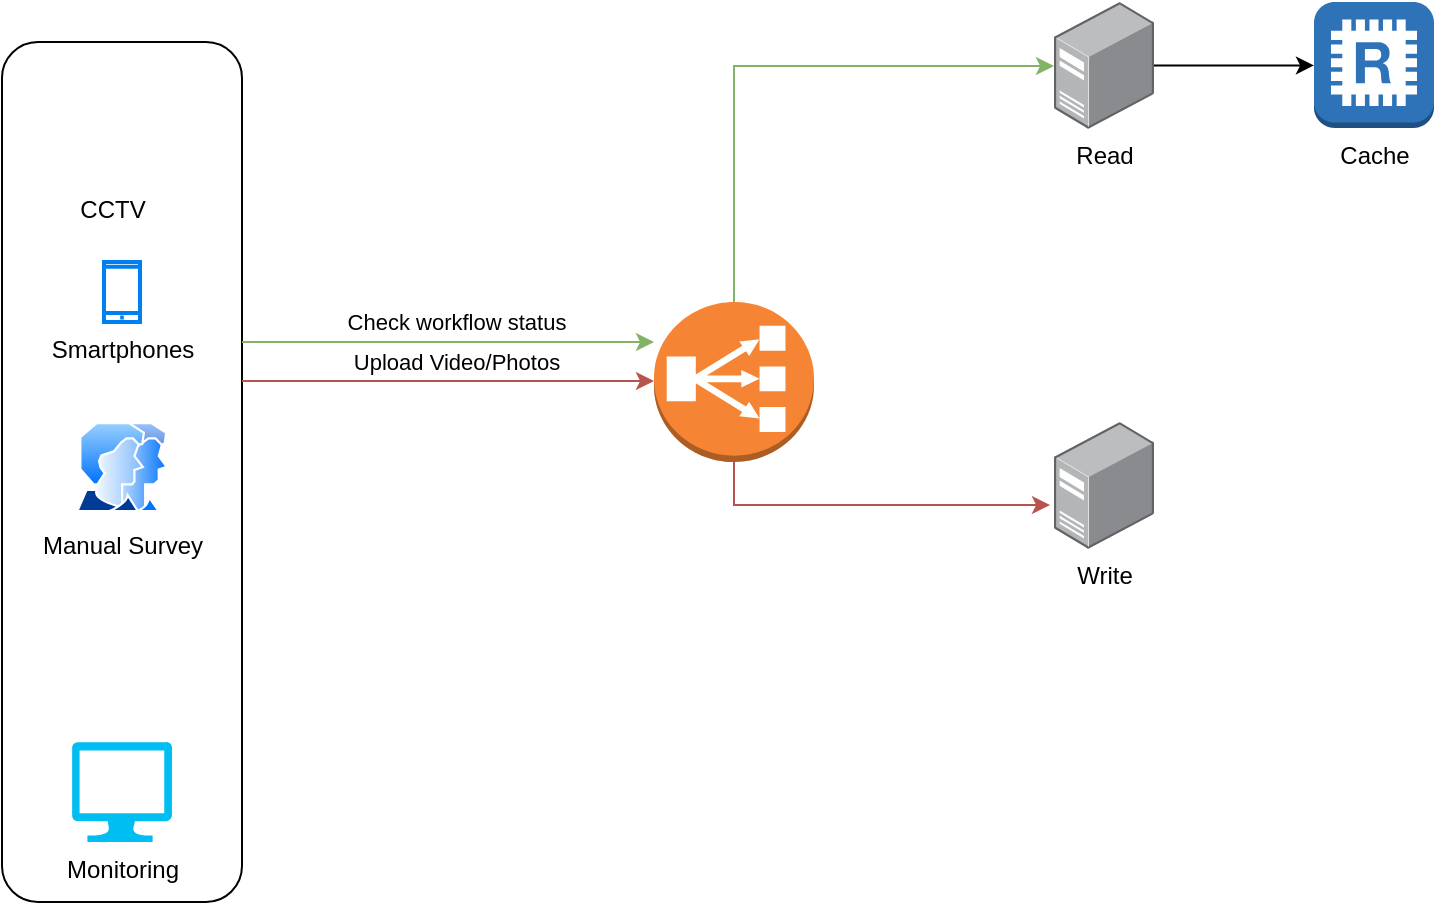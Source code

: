 <mxfile version="24.7.7">
  <diagram name="Page-1" id="UKjYGzklQM2FpbFOX81e">
    <mxGraphModel dx="954" dy="1809" grid="1" gridSize="10" guides="1" tooltips="1" connect="1" arrows="1" fold="1" page="1" pageScale="1" pageWidth="827" pageHeight="1169" math="0" shadow="0">
      <root>
        <mxCell id="0" />
        <mxCell id="1" parent="0" />
        <mxCell id="4WXzgT_EGoFBkS3j9maR-25" value="" style="outlineConnect=0;dashed=0;verticalLabelPosition=bottom;verticalAlign=top;align=center;html=1;shape=mxgraph.aws3.classic_load_balancer;fillColor=#F58534;gradientColor=none;" vertex="1" parent="1">
          <mxGeometry x="620" y="-60" width="80" height="80" as="geometry" />
        </mxCell>
        <mxCell id="4WXzgT_EGoFBkS3j9maR-56" value="" style="edgeStyle=orthogonalEdgeStyle;rounded=0;orthogonalLoop=1;jettySize=auto;html=1;" edge="1" parent="1" source="4WXzgT_EGoFBkS3j9maR-30" target="4WXzgT_EGoFBkS3j9maR-32">
          <mxGeometry relative="1" as="geometry">
            <Array as="points">
              <mxPoint x="910" y="-178" />
              <mxPoint x="910" y="-178" />
            </Array>
          </mxGeometry>
        </mxCell>
        <mxCell id="4WXzgT_EGoFBkS3j9maR-30" value="Read" style="image;points=[];aspect=fixed;html=1;align=center;shadow=0;dashed=0;image=img/lib/allied_telesis/computer_and_terminals/Server_Desktop.svg;" vertex="1" parent="1">
          <mxGeometry x="820" y="-210" width="50" height="63.38" as="geometry" />
        </mxCell>
        <mxCell id="4WXzgT_EGoFBkS3j9maR-31" value="Write" style="image;points=[];aspect=fixed;html=1;align=center;shadow=0;dashed=0;image=img/lib/allied_telesis/computer_and_terminals/Server_Desktop.svg;" vertex="1" parent="1">
          <mxGeometry x="820" width="50" height="63.38" as="geometry" />
        </mxCell>
        <mxCell id="4WXzgT_EGoFBkS3j9maR-32" value="Cache" style="outlineConnect=0;dashed=0;verticalLabelPosition=bottom;verticalAlign=top;align=center;html=1;shape=mxgraph.aws3.redis;fillColor=#2E73B8;gradientColor=none;" vertex="1" parent="1">
          <mxGeometry x="950" y="-210" width="60" height="63" as="geometry" />
        </mxCell>
        <mxCell id="4WXzgT_EGoFBkS3j9maR-43" value="" style="rounded=1;whiteSpace=wrap;html=1;" vertex="1" parent="1">
          <mxGeometry x="294" y="-190" width="120" height="430" as="geometry" />
        </mxCell>
        <mxCell id="4WXzgT_EGoFBkS3j9maR-45" value="Monitoring" style="verticalLabelPosition=bottom;html=1;verticalAlign=top;align=center;strokeColor=none;fillColor=#00BEF2;shape=mxgraph.azure.computer;pointerEvents=1;" vertex="1" parent="1">
          <mxGeometry x="329" y="160" width="50" height="50" as="geometry" />
        </mxCell>
        <mxCell id="4WXzgT_EGoFBkS3j9maR-46" value="Manual Survey" style="image;aspect=fixed;perimeter=ellipsePerimeter;html=1;align=center;shadow=0;dashed=0;spacingTop=3;image=img/lib/active_directory/user_accounts.svg;" vertex="1" parent="1">
          <mxGeometry x="330.74" width="46.52" height="45.12" as="geometry" />
        </mxCell>
        <mxCell id="4WXzgT_EGoFBkS3j9maR-47" value="Smartphones" style="html=1;verticalLabelPosition=bottom;align=center;labelBackgroundColor=#ffffff;verticalAlign=top;strokeWidth=2;strokeColor=#0080F0;shadow=0;dashed=0;shape=mxgraph.ios7.icons.smartphone;" vertex="1" parent="1">
          <mxGeometry x="345" y="-80" width="18" height="30" as="geometry" />
        </mxCell>
        <mxCell id="4WXzgT_EGoFBkS3j9maR-48" value="CCTV" style="shape=image;html=1;verticalAlign=top;verticalLabelPosition=bottom;labelBackgroundColor=#ffffff;imageAspect=0;aspect=fixed;image=https://cdn0.iconfinder.com/data/icons/security-double-color-red-and-black-vol-1/52/camera__record__security__cctv-128.png" vertex="1" parent="1">
          <mxGeometry x="329" y="-160" width="40" height="40" as="geometry" />
        </mxCell>
        <mxCell id="4WXzgT_EGoFBkS3j9maR-50" style="edgeStyle=orthogonalEdgeStyle;rounded=0;orthogonalLoop=1;jettySize=auto;html=1;entryX=0;entryY=0.5;entryDx=0;entryDy=0;entryPerimeter=0;fillColor=#f8cecc;strokeColor=#b85450;" edge="1" parent="1">
          <mxGeometry relative="1" as="geometry">
            <mxPoint x="414" y="-20.5" as="sourcePoint" />
            <mxPoint x="620" y="-20.5" as="targetPoint" />
            <Array as="points">
              <mxPoint x="550" y="-20.5" />
              <mxPoint x="550" y="-20.5" />
            </Array>
          </mxGeometry>
        </mxCell>
        <mxCell id="4WXzgT_EGoFBkS3j9maR-51" value="Upload Video/Photos" style="edgeLabel;html=1;align=center;verticalAlign=middle;resizable=0;points=[];" vertex="1" connectable="0" parent="4WXzgT_EGoFBkS3j9maR-50">
          <mxGeometry x="0.061" y="-1" relative="1" as="geometry">
            <mxPoint x="-3" y="-11" as="offset" />
          </mxGeometry>
        </mxCell>
        <mxCell id="4WXzgT_EGoFBkS3j9maR-52" style="edgeStyle=orthogonalEdgeStyle;rounded=0;orthogonalLoop=1;jettySize=auto;html=1;entryX=-0.04;entryY=0.655;entryDx=0;entryDy=0;entryPerimeter=0;fillColor=#f8cecc;strokeColor=#b85450;" edge="1" parent="1" source="4WXzgT_EGoFBkS3j9maR-25" target="4WXzgT_EGoFBkS3j9maR-31">
          <mxGeometry relative="1" as="geometry">
            <Array as="points">
              <mxPoint x="660" y="42" />
            </Array>
          </mxGeometry>
        </mxCell>
        <mxCell id="4WXzgT_EGoFBkS3j9maR-53" style="edgeStyle=orthogonalEdgeStyle;rounded=0;orthogonalLoop=1;jettySize=auto;html=1;entryX=0;entryY=0.5;entryDx=0;entryDy=0;entryPerimeter=0;fillColor=#d5e8d4;strokeColor=#82b366;" edge="1" parent="1">
          <mxGeometry relative="1" as="geometry">
            <mxPoint x="414" y="-40" as="sourcePoint" />
            <mxPoint x="620" y="-40" as="targetPoint" />
            <Array as="points">
              <mxPoint x="550" y="-40" />
              <mxPoint x="550" y="-40" />
            </Array>
          </mxGeometry>
        </mxCell>
        <mxCell id="4WXzgT_EGoFBkS3j9maR-54" value="Check workflow status" style="edgeLabel;html=1;align=center;verticalAlign=middle;resizable=0;points=[];" vertex="1" connectable="0" parent="4WXzgT_EGoFBkS3j9maR-53">
          <mxGeometry x="0.061" y="-1" relative="1" as="geometry">
            <mxPoint x="-3" y="-11" as="offset" />
          </mxGeometry>
        </mxCell>
        <mxCell id="4WXzgT_EGoFBkS3j9maR-55" style="edgeStyle=orthogonalEdgeStyle;rounded=0;orthogonalLoop=1;jettySize=auto;html=1;fillColor=#d5e8d4;strokeColor=#82b366;" edge="1" parent="1" source="4WXzgT_EGoFBkS3j9maR-25" target="4WXzgT_EGoFBkS3j9maR-30">
          <mxGeometry relative="1" as="geometry">
            <Array as="points">
              <mxPoint x="660" y="-178" />
            </Array>
          </mxGeometry>
        </mxCell>
      </root>
    </mxGraphModel>
  </diagram>
</mxfile>
